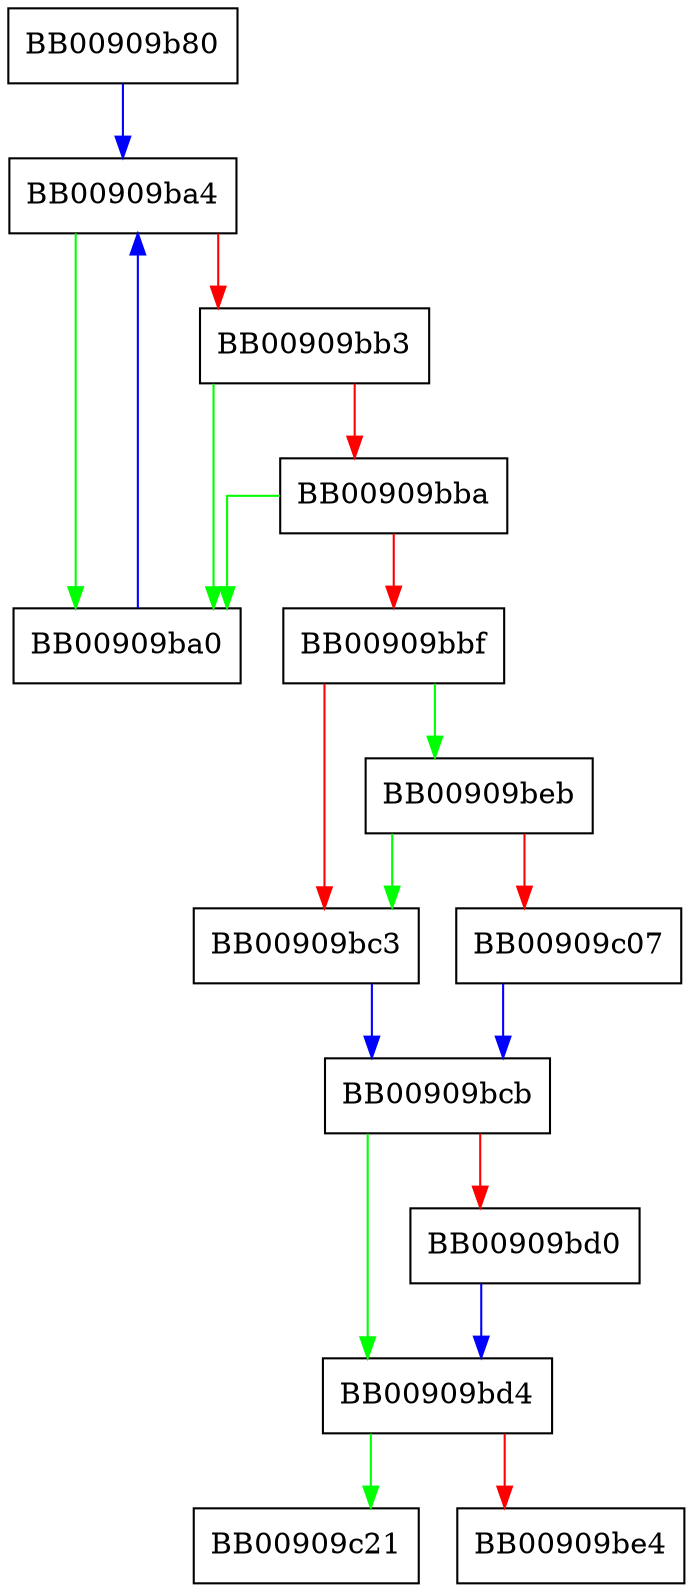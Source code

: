digraph __strtof128_nan {
  node [shape="box"];
  graph [splines=ortho];
  BB00909b80 -> BB00909ba4 [color="blue"];
  BB00909ba0 -> BB00909ba4 [color="blue"];
  BB00909ba4 -> BB00909ba0 [color="green"];
  BB00909ba4 -> BB00909bb3 [color="red"];
  BB00909bb3 -> BB00909ba0 [color="green"];
  BB00909bb3 -> BB00909bba [color="red"];
  BB00909bba -> BB00909ba0 [color="green"];
  BB00909bba -> BB00909bbf [color="red"];
  BB00909bbf -> BB00909beb [color="green"];
  BB00909bbf -> BB00909bc3 [color="red"];
  BB00909bc3 -> BB00909bcb [color="blue"];
  BB00909bcb -> BB00909bd4 [color="green"];
  BB00909bcb -> BB00909bd0 [color="red"];
  BB00909bd0 -> BB00909bd4 [color="blue"];
  BB00909bd4 -> BB00909c21 [color="green"];
  BB00909bd4 -> BB00909be4 [color="red"];
  BB00909beb -> BB00909bc3 [color="green"];
  BB00909beb -> BB00909c07 [color="red"];
  BB00909c07 -> BB00909bcb [color="blue"];
}